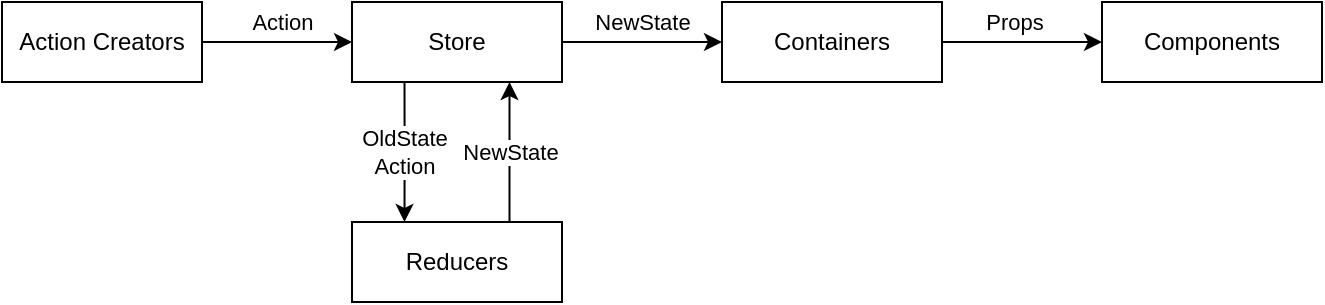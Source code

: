 <mxfile version="11.1.4" type="device"><diagram id="-6WkVa9D4LrZnPf7iWvk" name="Page-1"><mxGraphModel dx="786" dy="530" grid="1" gridSize="10" guides="1" tooltips="1" connect="1" arrows="1" fold="1" page="1" pageScale="1" pageWidth="850" pageHeight="1100" math="0" shadow="0"><root><mxCell id="0"/><mxCell id="1" parent="0"/><mxCell id="usaeelAcnYeTGP1mz6m5-5" value="Action" style="edgeStyle=orthogonalEdgeStyle;rounded=0;orthogonalLoop=1;jettySize=auto;html=1;exitX=1;exitY=0.5;exitDx=0;exitDy=0;entryX=0;entryY=0.5;entryDx=0;entryDy=0;" edge="1" parent="1" source="usaeelAcnYeTGP1mz6m5-1" target="usaeelAcnYeTGP1mz6m5-2"><mxGeometry x="0.067" y="10" relative="1" as="geometry"><mxPoint as="offset"/></mxGeometry></mxCell><mxCell id="usaeelAcnYeTGP1mz6m5-1" value="Action Creators" style="rounded=0;whiteSpace=wrap;html=1;" vertex="1" parent="1"><mxGeometry x="40" y="40" width="100" height="40" as="geometry"/></mxCell><mxCell id="usaeelAcnYeTGP1mz6m5-6" value="NewState" style="edgeStyle=orthogonalEdgeStyle;rounded=0;orthogonalLoop=1;jettySize=auto;html=1;exitX=1;exitY=0.5;exitDx=0;exitDy=0;entryX=0;entryY=0.5;entryDx=0;entryDy=0;" edge="1" parent="1" source="usaeelAcnYeTGP1mz6m5-2" target="usaeelAcnYeTGP1mz6m5-3"><mxGeometry y="10" relative="1" as="geometry"><mxPoint as="offset"/></mxGeometry></mxCell><mxCell id="usaeelAcnYeTGP1mz6m5-9" value="OldState&lt;br&gt;Action" style="edgeStyle=orthogonalEdgeStyle;rounded=0;orthogonalLoop=1;jettySize=auto;html=1;exitX=0.25;exitY=1;exitDx=0;exitDy=0;entryX=0.25;entryY=0;entryDx=0;entryDy=0;" edge="1" parent="1" source="usaeelAcnYeTGP1mz6m5-2" target="usaeelAcnYeTGP1mz6m5-8"><mxGeometry relative="1" as="geometry"/></mxCell><mxCell id="usaeelAcnYeTGP1mz6m5-2" value="Store" style="rounded=0;whiteSpace=wrap;html=1;" vertex="1" parent="1"><mxGeometry x="215" y="40" width="105" height="40" as="geometry"/></mxCell><mxCell id="usaeelAcnYeTGP1mz6m5-7" value="Props" style="edgeStyle=orthogonalEdgeStyle;rounded=0;orthogonalLoop=1;jettySize=auto;html=1;exitX=1;exitY=0.5;exitDx=0;exitDy=0;entryX=0;entryY=0.5;entryDx=0;entryDy=0;" edge="1" parent="1" source="usaeelAcnYeTGP1mz6m5-3" target="usaeelAcnYeTGP1mz6m5-4"><mxGeometry x="-0.111" y="10" relative="1" as="geometry"><mxPoint as="offset"/></mxGeometry></mxCell><mxCell id="usaeelAcnYeTGP1mz6m5-3" value="Containers" style="rounded=0;whiteSpace=wrap;html=1;" vertex="1" parent="1"><mxGeometry x="400" y="40" width="110" height="40" as="geometry"/></mxCell><mxCell id="usaeelAcnYeTGP1mz6m5-4" value="Components" style="rounded=0;whiteSpace=wrap;html=1;" vertex="1" parent="1"><mxGeometry x="590" y="40" width="110" height="40" as="geometry"/></mxCell><mxCell id="usaeelAcnYeTGP1mz6m5-10" value="NewState" style="edgeStyle=orthogonalEdgeStyle;rounded=0;orthogonalLoop=1;jettySize=auto;html=1;exitX=0.75;exitY=0;exitDx=0;exitDy=0;entryX=0.75;entryY=1;entryDx=0;entryDy=0;" edge="1" parent="1" source="usaeelAcnYeTGP1mz6m5-8" target="usaeelAcnYeTGP1mz6m5-2"><mxGeometry relative="1" as="geometry"/></mxCell><mxCell id="usaeelAcnYeTGP1mz6m5-8" value="Reducers" style="rounded=0;whiteSpace=wrap;html=1;" vertex="1" parent="1"><mxGeometry x="215" y="150" width="105" height="40" as="geometry"/></mxCell></root></mxGraphModel></diagram></mxfile>